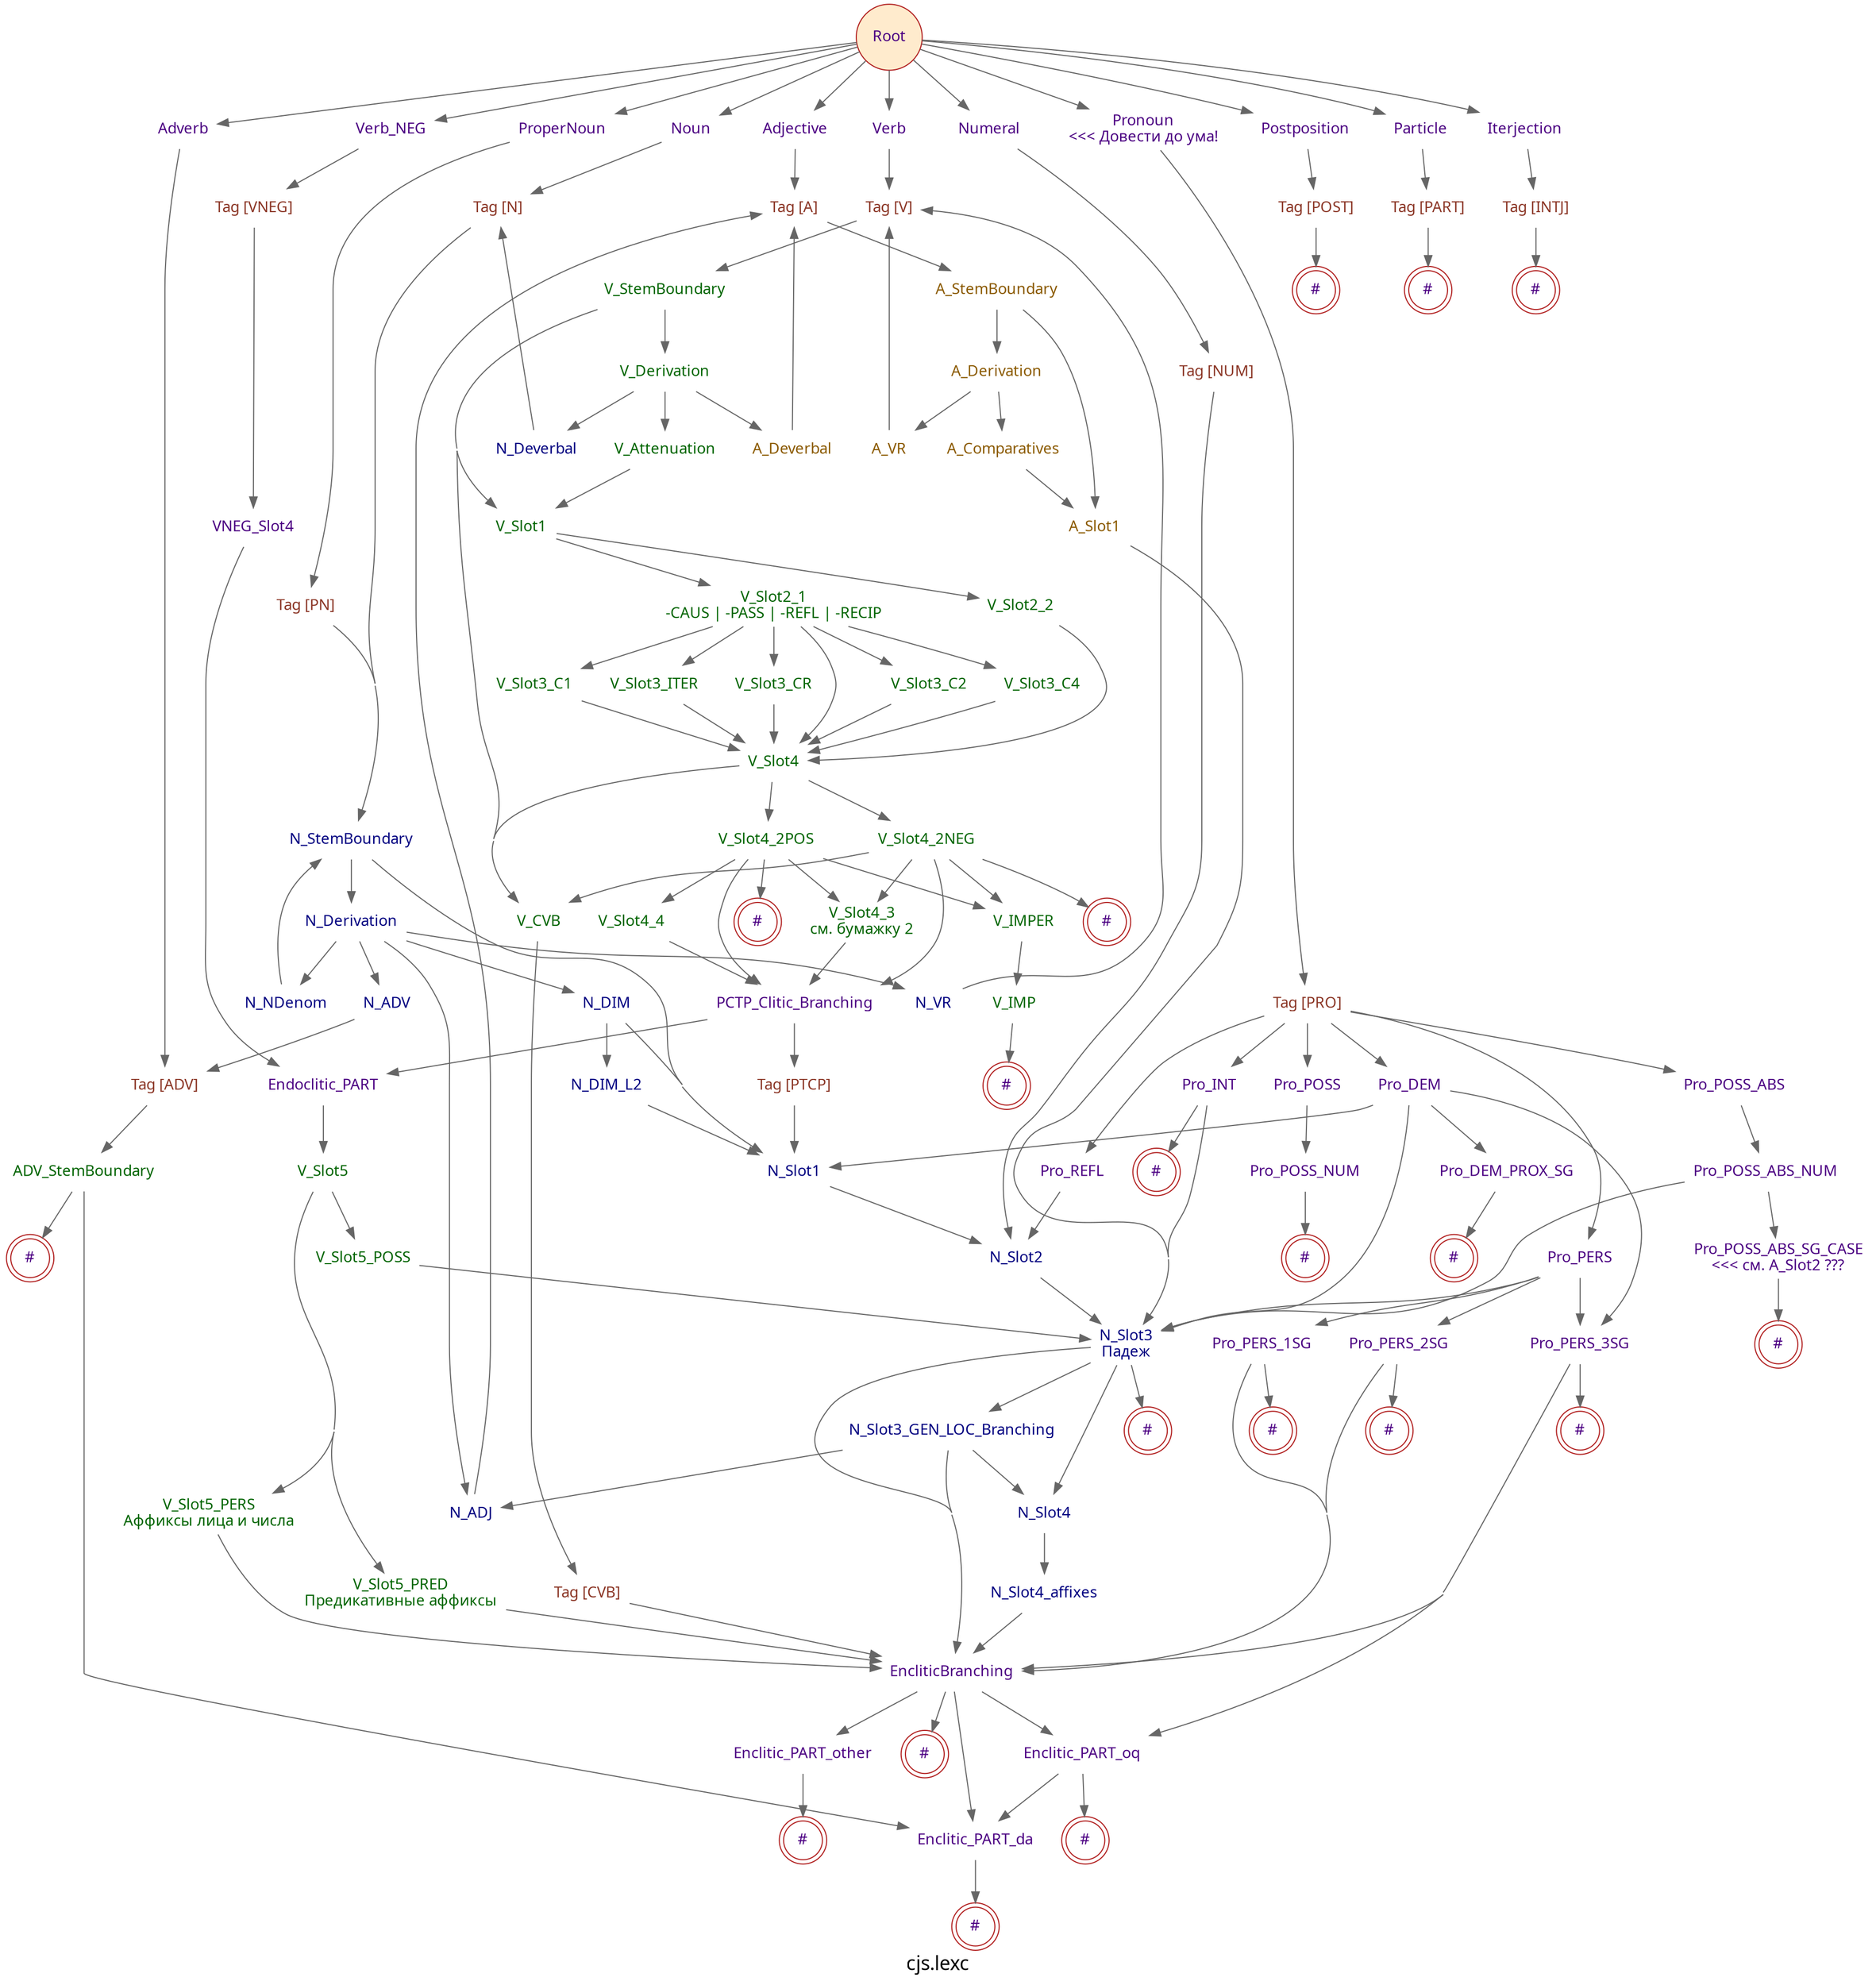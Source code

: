 digraph LEXC {
	graph [concentrate=true,
		fontname="PT Sans",
		fontsize=18,
		label="cjs.lexc"
	];
	node [fontcolor=indigo,
		fontname="PT Sans",
		fontsize=14,
		label="\N",
		shape=none
	];
	edge [color=gray40];
	subgraph Tags {
		graph [rank=same];
		Tag_N		 [fontcolor=tomato4,
			label="Tag [N]"];
		Tag_V		 [fontcolor=tomato4,
			label="Tag [V]"];
		Tag_A		 [fontcolor=tomato4,
			label="Tag [A]"];
	}
	subgraph POS {
		graph [rank=same];
		Noun		 [label=Noun];
		ProperNoun		 [label=ProperNoun];
		Pronoun		 [label="Pronoun\n<<< Довести до ума!"];
		Postposition		 [label=Postposition];
		Adjective		 [label=Adjective];
		Numeral		 [label=Numeral];
		Verb		 [label=Verb];
		Verb_NEG		 [label=Verb_NEG];
		Adverb		 [label=Adverb];
		Particle		 [label=Particle];
		Iterjection		 [label=Iterjection];
	}
	Root	 [color=firebrick,
		fillcolor=blanchedalmond,
		label=Root,
		shape=circle,
		style=filled];
	Root -> Noun;
	Root -> ProperNoun;
	Root -> Pronoun;
	Root -> Postposition;
	Root -> Adjective;
	Root -> Numeral;
	Root -> Verb;
	Root -> Verb_NEG;
	Root -> Adverb;
	Root -> Particle;
	Root -> Iterjection;
	Noun -> Tag_N;
	Tag_PN	 [fontcolor=tomato4,
		label="Tag [PN]"];
	ProperNoun -> Tag_PN;
	Tag_PRO	 [fontcolor=tomato4,
		label="Tag [PRO]"];
	Pronoun -> Tag_PRO;
	Tag_POST	 [fontcolor=tomato4,
		label="Tag [POST]"];
	Postposition -> Tag_POST;
	Adjective -> Tag_A;
	Tag_NUM	 [fontcolor=tomato4,
		label="Tag [NUM]"];
	Numeral -> Tag_NUM;
	Verb -> Tag_V;
	Tag_VNEG	 [fontcolor=tomato4,
		label="Tag [VNEG]"];
	Verb_NEG -> Tag_VNEG;
	Tag_ADV	 [fontcolor=tomato4,
		label="Tag [ADV]"];
	Adverb -> Tag_ADV;
	Tag_PART	 [fontcolor=tomato4,
		label="Tag [PART]"];
	Particle -> Tag_PART;
	Tag_INTJ	 [fontcolor=tomato4,
		label="Tag [INTJ]"];
	Iterjection -> Tag_INTJ;
	N_StemBoundary	 [fontcolor=navy,
		label=N_StemBoundary];
	Tag_N -> N_StemBoundary;
	Tag_PN -> N_StemBoundary;
	"Tag_INTJ_#"	 [color=firebrick,
		label="#",
		shape=doublecircle];
	Tag_INTJ -> "Tag_INTJ_#";
	V_StemBoundary	 [fontcolor=darkgreen,
		label=V_StemBoundary];
	Tag_V -> V_StemBoundary;
	VNEG_Slot4	 [label=VNEG_Slot4];
	Tag_VNEG -> VNEG_Slot4;
	"Tag_POST_#"	 [color=firebrick,
		label="#",
		shape=doublecircle];
	Tag_POST -> "Tag_POST_#";
	A_StemBoundary	 [fontcolor=orange4,
		label=A_StemBoundary];
	Tag_A -> A_StemBoundary;
	ADV_StemBoundary	 [fontcolor=darkgreen,
		label=ADV_StemBoundary];
	Tag_ADV -> ADV_StemBoundary;
	"Tag_PART_#"	 [color=firebrick,
		label="#",
		shape=doublecircle];
	Tag_PART -> "Tag_PART_#";
	N_Slot2	 [fontcolor=navy,
		label=N_Slot2];
	Tag_NUM -> N_Slot2;
	V_Derivation	 [fontcolor=darkgreen,
		label=V_Derivation];
	V_StemBoundary -> V_Derivation;
	V_Slot1	 [fontcolor=darkgreen,
		label=V_Slot1];
	V_StemBoundary -> V_Slot1;
	V_CVB	 [fontcolor=darkgreen,
		label=V_CVB];
	V_StemBoundary -> V_CVB;
	Endoclitic_PART	 [label=Endoclitic_PART];
	VNEG_Slot4 -> Endoclitic_PART;
	V_Attenuation	 [fontcolor=darkgreen,
		label=V_Attenuation];
	V_Derivation -> V_Attenuation;
	N_Deverbal	 [fontcolor=navy,
		label=N_Deverbal];
	V_Derivation -> N_Deverbal;
	A_Deverbal	 [fontcolor=orange4,
		label=A_Deverbal];
	V_Derivation -> A_Deverbal;
	V_Slot2_2	 [fontcolor=darkgreen,
		label=V_Slot2_2];
	V_Slot1 -> V_Slot2_2;
	V_Slot2_1	 [fontcolor=darkgreen,
		label="V_Slot2_1\n-CAUS | -PASS | -REFL | -RECIP"];
	V_Slot1 -> V_Slot2_1;
	Tag_CVB	 [fontcolor=tomato4,
		label="Tag [CVB]"];
	V_CVB -> Tag_CVB;
	V_Attenuation -> V_Slot1;
	N_Deverbal -> Tag_N;
	A_Deverbal -> Tag_A;
	V_Slot4	 [fontcolor=darkgreen,
		label=V_Slot4];
	V_Slot2_2 -> V_Slot4;
	V_Slot3_C2	 [fontcolor=darkgreen,
		label=V_Slot3_C2];
	V_Slot2_1 -> V_Slot3_C2;
	V_Slot3_C4	 [fontcolor=darkgreen,
		label=V_Slot3_C4];
	V_Slot2_1 -> V_Slot3_C4;
	V_Slot3_C1	 [fontcolor=darkgreen,
		label=V_Slot3_C1];
	V_Slot2_1 -> V_Slot3_C1;
	V_Slot3_ITER	 [fontcolor=darkgreen,
		label=V_Slot3_ITER];
	V_Slot2_1 -> V_Slot3_ITER;
	V_Slot2_1 -> V_Slot4;
	V_Slot3_CR	 [fontcolor=darkgreen,
		label=V_Slot3_CR];
	V_Slot2_1 -> V_Slot3_CR;
	V_Slot3_C2 -> V_Slot4;
	V_Slot3_C4 -> V_Slot4;
	V_Slot3_C1 -> V_Slot4;
	V_Slot3_ITER -> V_Slot4;
	V_Slot4 -> V_CVB;
	V_Slot4_2NEG	 [fontcolor=darkgreen,
		label=V_Slot4_2NEG];
	V_Slot4 -> V_Slot4_2NEG;
	V_Slot4_2POS	 [fontcolor=darkgreen,
		label=V_Slot4_2POS];
	V_Slot4 -> V_Slot4_2POS;
	V_Slot3_CR -> V_Slot4;
	V_Slot4_2NEG -> V_CVB;
	V_Slot4_3	 [fontcolor=darkgreen,
		label="V_Slot4_3\nсм. бумажку 2"];
	V_Slot4_2NEG -> V_Slot4_3;
	PCTP_Clitic_Branching	 [label=PCTP_Clitic_Branching];
	V_Slot4_2NEG -> PCTP_Clitic_Branching;
	V_IMPER	 [fontcolor=darkgreen,
		label=V_IMPER];
	V_Slot4_2NEG -> V_IMPER;
	"V_Slot4_2NEG_#"	 [color=firebrick,
		label="#",
		shape=doublecircle];
	V_Slot4_2NEG -> "V_Slot4_2NEG_#";
	V_Slot4_2POS -> V_Slot4_3;
	V_Slot4_4	 [fontcolor=darkgreen,
		label=V_Slot4_4];
	V_Slot4_2POS -> V_Slot4_4;
	V_Slot4_2POS -> PCTP_Clitic_Branching;
	"V_Slot4_2POS_#"	 [color=firebrick,
		label="#",
		shape=doublecircle];
	V_Slot4_2POS -> "V_Slot4_2POS_#";
	V_Slot4_2POS -> V_IMPER;
	V_Slot4_3 -> PCTP_Clitic_Branching;
	V_Slot4_4 -> PCTP_Clitic_Branching;
	PCTP_Clitic_Branching -> Endoclitic_PART;
	Tag_PTCP	 [fontcolor=tomato4,
		label="Tag [PTCP]"];
	PCTP_Clitic_Branching -> Tag_PTCP;
	V_IMP	 [fontcolor=darkgreen,
		label=V_IMP];
	V_IMPER -> V_IMP;
	V_Slot5	 [fontcolor=darkgreen,
		label=V_Slot5];
	Endoclitic_PART -> V_Slot5;
	"V_IMP_#"	 [color=firebrick,
		label="#",
		shape=doublecircle];
	V_IMP -> "V_IMP_#";
	N_Slot1	 [fontcolor=navy,
		label=N_Slot1];
	Tag_PTCP -> N_Slot1;
	V_Slot5_PERS	 [fontcolor=darkgreen,
		label="V_Slot5_PERS\nАффиксы лица и числа"];
	V_Slot5 -> V_Slot5_PERS;
	V_Slot5_PRED	 [fontcolor=darkgreen,
		label="V_Slot5_PRED\nПредикативные аффиксы"];
	V_Slot5 -> V_Slot5_PRED;
	V_Slot5_POSS	 [fontcolor=darkgreen,
		label=V_Slot5_POSS];
	V_Slot5 -> V_Slot5_POSS;
	EncliticBranching	 [label=EncliticBranching];
	V_Slot5_PERS -> EncliticBranching;
	V_Slot5_PRED -> EncliticBranching;
	N_Slot3	 [fontcolor=navy,
		label="N_Slot3\nПадеж"];
	V_Slot5_POSS -> N_Slot3;
	Enclitic_PART_oq	 [label=Enclitic_PART_oq];
	EncliticBranching -> Enclitic_PART_oq;
	Enclitic_PART_other	 [label=Enclitic_PART_other];
	EncliticBranching -> Enclitic_PART_other;
	Enclitic_PART_da	 [label=Enclitic_PART_da];
	EncliticBranching -> Enclitic_PART_da;
	"EncliticBranching_#"	 [color=firebrick,
		label="#",
		shape=doublecircle];
	EncliticBranching -> "EncliticBranching_#";
	N_Slot3 -> EncliticBranching;
	"N_Slot3_#"	 [color=firebrick,
		label="#",
		shape=doublecircle];
	N_Slot3 -> "N_Slot3_#";
	N_Slot3_GEN_LOC_Branching	 [fontcolor=navy,
		label=N_Slot3_GEN_LOC_Branching];
	N_Slot3 -> N_Slot3_GEN_LOC_Branching;
	N_Slot4	 [fontcolor=navy,
		label=N_Slot4];
	N_Slot3 -> N_Slot4;
	Tag_CVB -> EncliticBranching;
	N_Slot1 -> N_Slot2;
	Enclitic_PART_oq -> Enclitic_PART_da;
	"Enclitic_PART_oq_#"	 [color=firebrick,
		label="#",
		shape=doublecircle];
	Enclitic_PART_oq -> "Enclitic_PART_oq_#";
	"Enclitic_PART_other_#"	 [color=firebrick,
		label="#",
		shape=doublecircle];
	Enclitic_PART_other -> "Enclitic_PART_other_#";
	"Enclitic_PART_da_#"	 [color=firebrick,
		label="#",
		shape=doublecircle];
	Enclitic_PART_da -> "Enclitic_PART_da_#";
	ADV_StemBoundary -> Enclitic_PART_da;
	"ADV_StemBoundary_#"	 [color=firebrick,
		label="#",
		shape=doublecircle];
	ADV_StemBoundary -> "ADV_StemBoundary_#";
	N_StemBoundary -> N_Slot1;
	N_Derivation	 [fontcolor=navy,
		label=N_Derivation];
	N_StemBoundary -> N_Derivation;
	N_DIM	 [fontcolor=navy,
		label=N_DIM];
	N_Derivation -> N_DIM;
	N_ADJ	 [fontcolor=navy,
		label=N_ADJ];
	N_Derivation -> N_ADJ;
	N_NDenom	 [fontcolor=navy,
		label=N_NDenom];
	N_Derivation -> N_NDenom;
	N_VR	 [fontcolor=navy,
		label=N_VR];
	N_Derivation -> N_VR;
	N_ADV	 [fontcolor=navy,
		label=N_ADV];
	N_Derivation -> N_ADV;
	N_DIM -> N_Slot1;
	N_DIM_L2	 [fontcolor=navy,
		label=N_DIM_L2];
	N_DIM -> N_DIM_L2;
	N_ADJ -> Tag_A;
	N_NDenom -> N_StemBoundary;
	N_VR -> Tag_V;
	N_ADV -> Tag_ADV;
	N_Slot2 -> N_Slot3;
	N_Slot3_GEN_LOC_Branching -> EncliticBranching;
	N_Slot3_GEN_LOC_Branching -> N_ADJ;
	N_Slot3_GEN_LOC_Branching -> N_Slot4;
	N_Slot4_affixes	 [fontcolor=navy,
		label=N_Slot4_affixes];
	N_Slot4 -> N_Slot4_affixes;
	N_Slot4_affixes -> EncliticBranching;
	N_DIM_L2 -> N_Slot1;
	A_Derivation	 [fontcolor=orange4,
		label=A_Derivation];
	A_StemBoundary -> A_Derivation;
	A_Slot1	 [fontcolor=orange4,
		label=A_Slot1];
	A_StemBoundary -> A_Slot1;
	A_VR	 [fontcolor=orange4,
		label=A_VR];
	A_Derivation -> A_VR;
	A_Comparatives	 [fontcolor=orange4,
		label=A_Comparatives];
	A_Derivation -> A_Comparatives;
	A_Slot1 -> N_Slot3;
	A_VR -> Tag_V;
	A_Comparatives -> A_Slot1;
	Pro_PERS	 [label=Pro_PERS];
	Tag_PRO -> Pro_PERS;
	Pro_POSS	 [label=Pro_POSS];
	Tag_PRO -> Pro_POSS;
	Pro_POSS_ABS	 [label=Pro_POSS_ABS];
	Tag_PRO -> Pro_POSS_ABS;
	Pro_DEM	 [label=Pro_DEM];
	Tag_PRO -> Pro_DEM;
	Pro_INT	 [label=Pro_INT];
	Tag_PRO -> Pro_INT;
	Pro_REFL	 [label=Pro_REFL];
	Tag_PRO -> Pro_REFL;
	Pro_PERS -> N_Slot3;
	Pro_PERS_1SG	 [label=Pro_PERS_1SG];
	Pro_PERS -> Pro_PERS_1SG;
	Pro_PERS_2SG	 [label=Pro_PERS_2SG];
	Pro_PERS -> Pro_PERS_2SG;
	Pro_PERS_3SG	 [label=Pro_PERS_3SG];
	Pro_PERS -> Pro_PERS_3SG;
	Pro_POSS_NUM	 [label=Pro_POSS_NUM];
	Pro_POSS -> Pro_POSS_NUM;
	Pro_POSS_ABS_NUM	 [label=Pro_POSS_ABS_NUM];
	Pro_POSS_ABS -> Pro_POSS_ABS_NUM;
	Pro_DEM -> N_Slot3;
	Pro_DEM -> N_Slot1;
	Pro_DEM -> Pro_PERS_3SG;
	Pro_DEM_PROX_SG	 [label=Pro_DEM_PROX_SG];
	Pro_DEM -> Pro_DEM_PROX_SG;
	Pro_INT -> N_Slot3;
	"Pro_INT_#"	 [color=firebrick,
		label="#",
		shape=doublecircle];
	Pro_INT -> "Pro_INT_#";
	Pro_REFL -> N_Slot2;
	Pro_PERS_1SG -> EncliticBranching;
	"Pro_PERS_1SG_#"	 [color=firebrick,
		label="#",
		shape=doublecircle];
	Pro_PERS_1SG -> "Pro_PERS_1SG_#";
	Pro_PERS_2SG -> EncliticBranching;
	"Pro_PERS_2SG_#"	 [color=firebrick,
		label="#",
		shape=doublecircle];
	Pro_PERS_2SG -> "Pro_PERS_2SG_#";
	Pro_PERS_3SG -> EncliticBranching;
	Pro_PERS_3SG -> Enclitic_PART_oq;
	"Pro_PERS_3SG_#"	 [color=firebrick,
		label="#",
		shape=doublecircle];
	Pro_PERS_3SG -> "Pro_PERS_3SG_#";
	"Pro_POSS_NUM_#"	 [color=firebrick,
		label="#",
		shape=doublecircle];
	Pro_POSS_NUM -> "Pro_POSS_NUM_#";
	Pro_POSS_ABS_NUM -> N_Slot3;
	Pro_POSS_ABS_SG_CASE	 [label="Pro_POSS_ABS_SG_CASE\n<<< см. A_Slot2 ???"];
	Pro_POSS_ABS_NUM -> Pro_POSS_ABS_SG_CASE;
	"Pro_POSS_ABS_SG_CASE_#"	 [color=firebrick,
		label="#",
		shape=doublecircle];
	Pro_POSS_ABS_SG_CASE -> "Pro_POSS_ABS_SG_CASE_#";
	"Pro_DEM_PROX_SG_#"	 [color=firebrick,
		label="#",
		shape=doublecircle];
	Pro_DEM_PROX_SG -> "Pro_DEM_PROX_SG_#";
}
